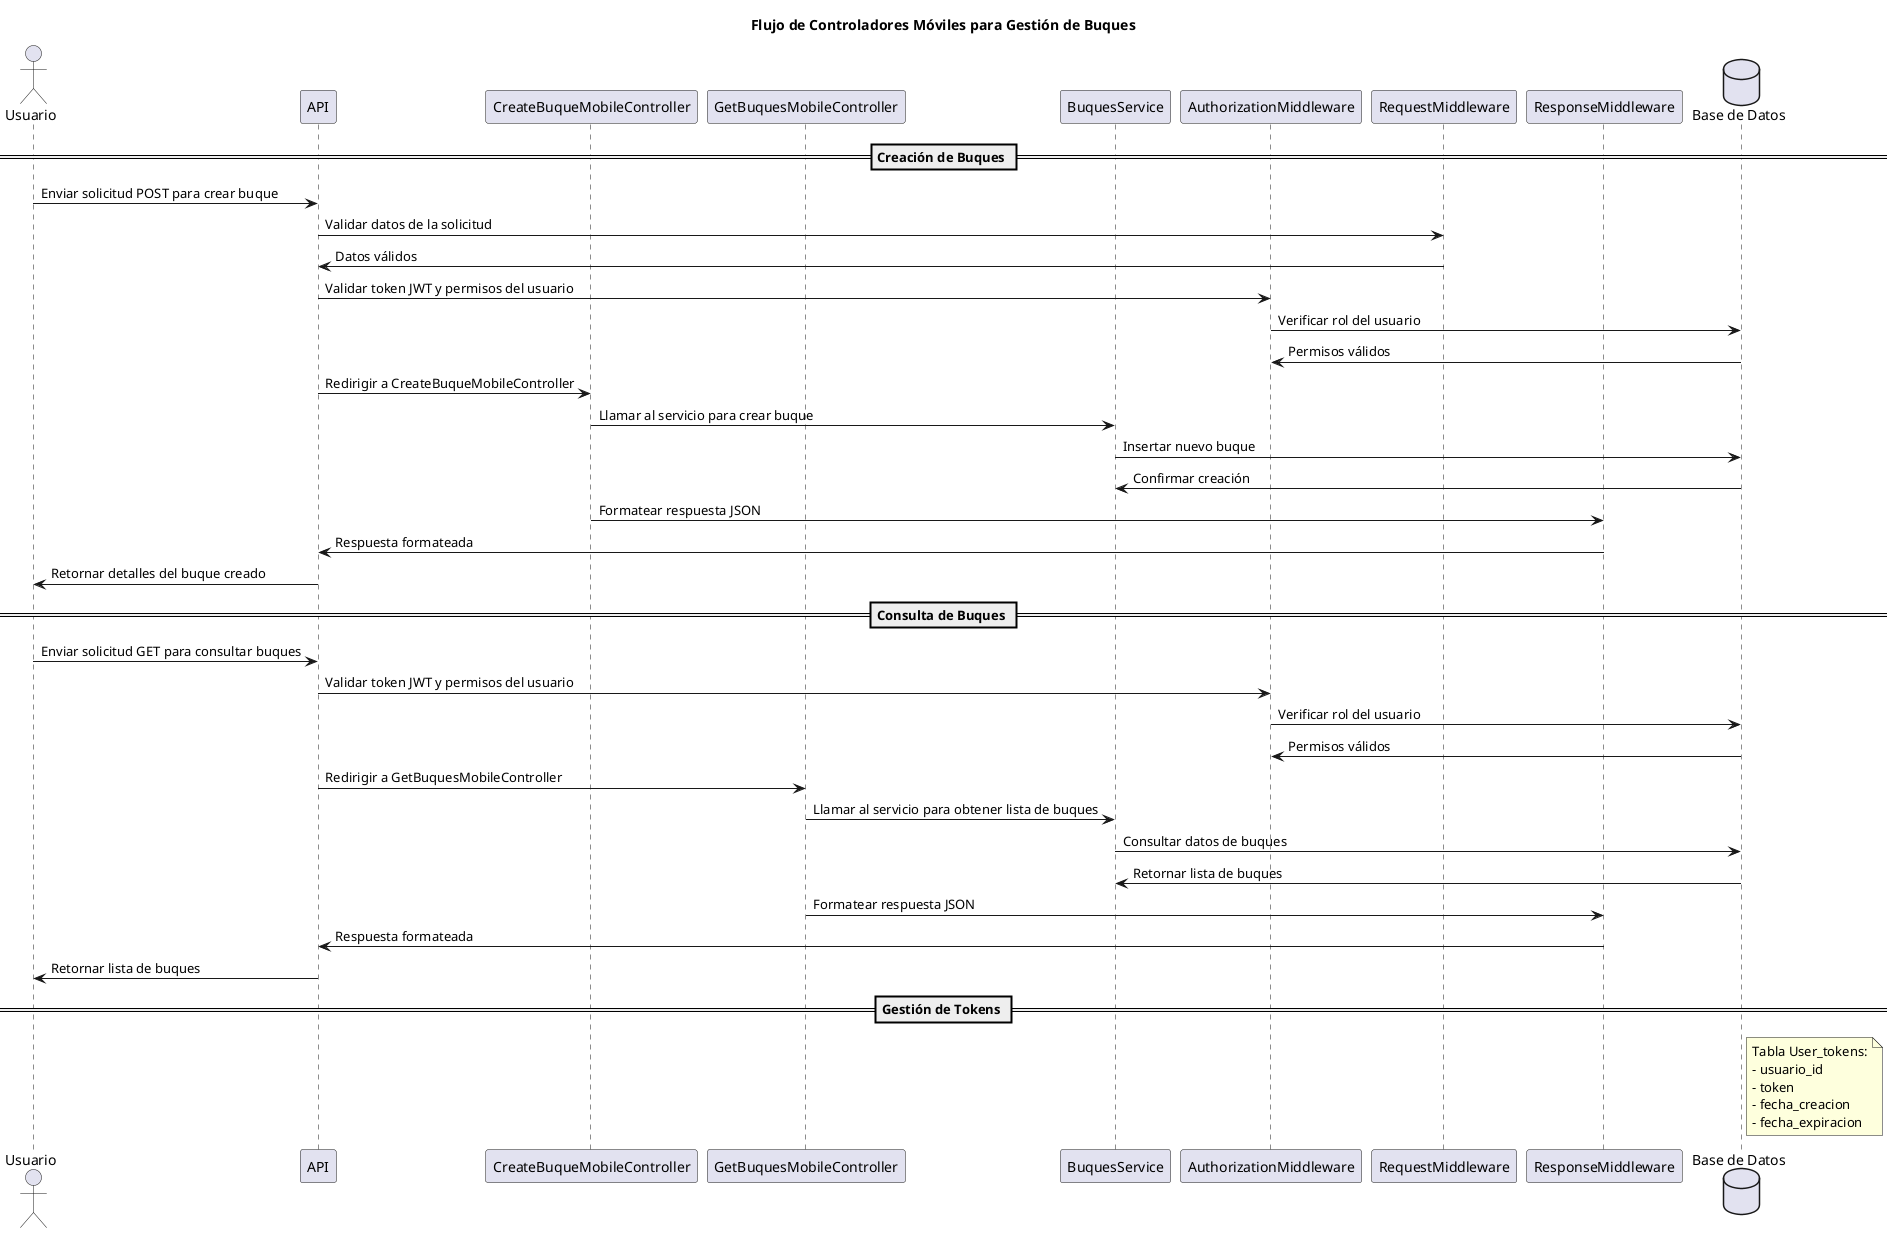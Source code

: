 @startuml Flujo de Controladores Móviles para Gestión de Buques
title Flujo de Controladores Móviles para Gestión de Buques

actor Usuario as U
participant "API" as API
participant "CreateBuqueMobileController" as CreateC
participant "GetBuquesMobileController" as GetC
participant "BuquesService" as BS
participant "AuthorizationMiddleware" as AuthM
participant "RequestMiddleware" as ReqM
participant "ResponseMiddleware" as ResM
database "Base de Datos" as DB

== Creación de Buques ==
U -> API: Enviar solicitud POST para crear buque
API -> ReqM: Validar datos de la solicitud
ReqM -> API: Datos válidos
API -> AuthM: Validar token JWT y permisos del usuario
AuthM -> DB: Verificar rol del usuario
DB -> AuthM: Permisos válidos
API -> CreateC: Redirigir a CreateBuqueMobileController
CreateC -> BS: Llamar al servicio para crear buque
BS -> DB: Insertar nuevo buque
DB -> BS: Confirmar creación
CreateC -> ResM: Formatear respuesta JSON
ResM -> API: Respuesta formateada
API -> U: Retornar detalles del buque creado

== Consulta de Buques ==
U -> API: Enviar solicitud GET para consultar buques
API -> AuthM: Validar token JWT y permisos del usuario
AuthM -> DB: Verificar rol del usuario
DB -> AuthM: Permisos válidos
API -> GetC: Redirigir a GetBuquesMobileController
GetC -> BS: Llamar al servicio para obtener lista de buques
BS -> DB: Consultar datos de buques
DB -> BS: Retornar lista de buques
GetC -> ResM: Formatear respuesta JSON
ResM -> API: Respuesta formateada
API -> U: Retornar lista de buques

== Gestión de Tokens ==
note right of DB
Tabla User_tokens:
- usuario_id
- token
- fecha_creacion
- fecha_expiracion
end note

@enduml

